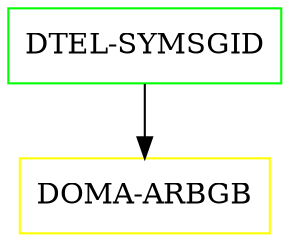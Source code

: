 digraph G {
  "DTEL-SYMSGID" [shape=box,color=green];
  "DOMA-ARBGB" [shape=box,color=yellow,URL="./DOMA_ARBGB.html"];
  "DTEL-SYMSGID" -> "DOMA-ARBGB";
}
